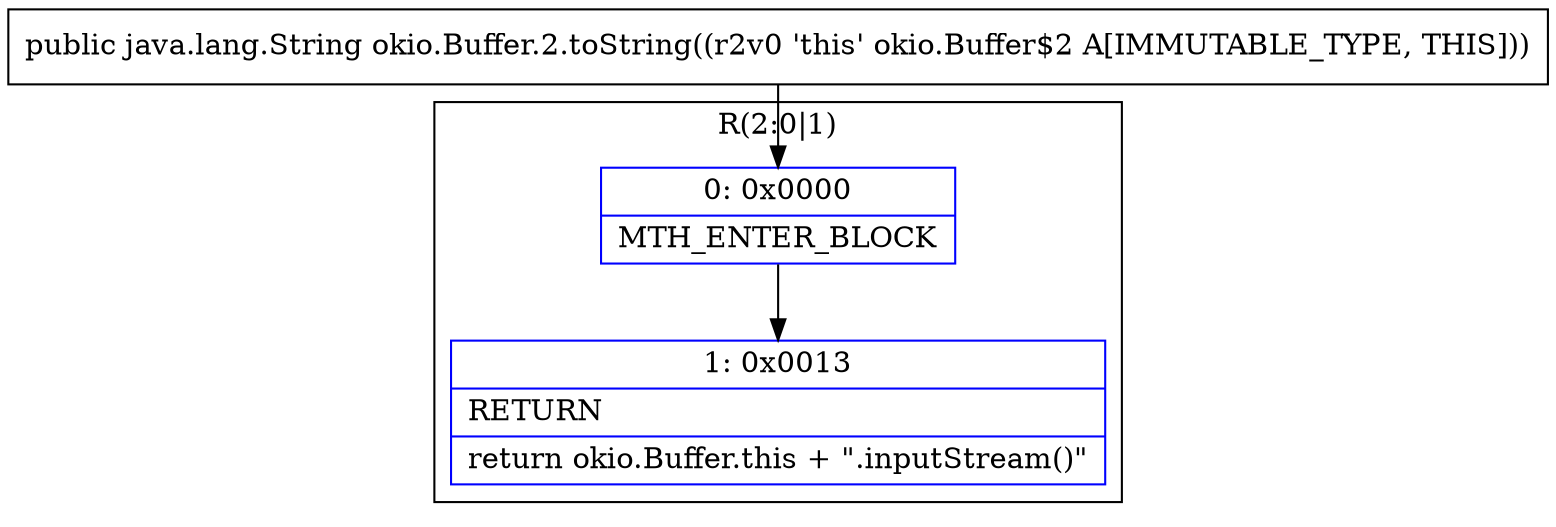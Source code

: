 digraph "CFG forokio.Buffer.2.toString()Ljava\/lang\/String;" {
subgraph cluster_Region_1418040976 {
label = "R(2:0|1)";
node [shape=record,color=blue];
Node_0 [shape=record,label="{0\:\ 0x0000|MTH_ENTER_BLOCK\l}"];
Node_1 [shape=record,label="{1\:\ 0x0013|RETURN\l|return okio.Buffer.this + \".inputStream()\"\l}"];
}
MethodNode[shape=record,label="{public java.lang.String okio.Buffer.2.toString((r2v0 'this' okio.Buffer$2 A[IMMUTABLE_TYPE, THIS])) }"];
MethodNode -> Node_0;
Node_0 -> Node_1;
}

